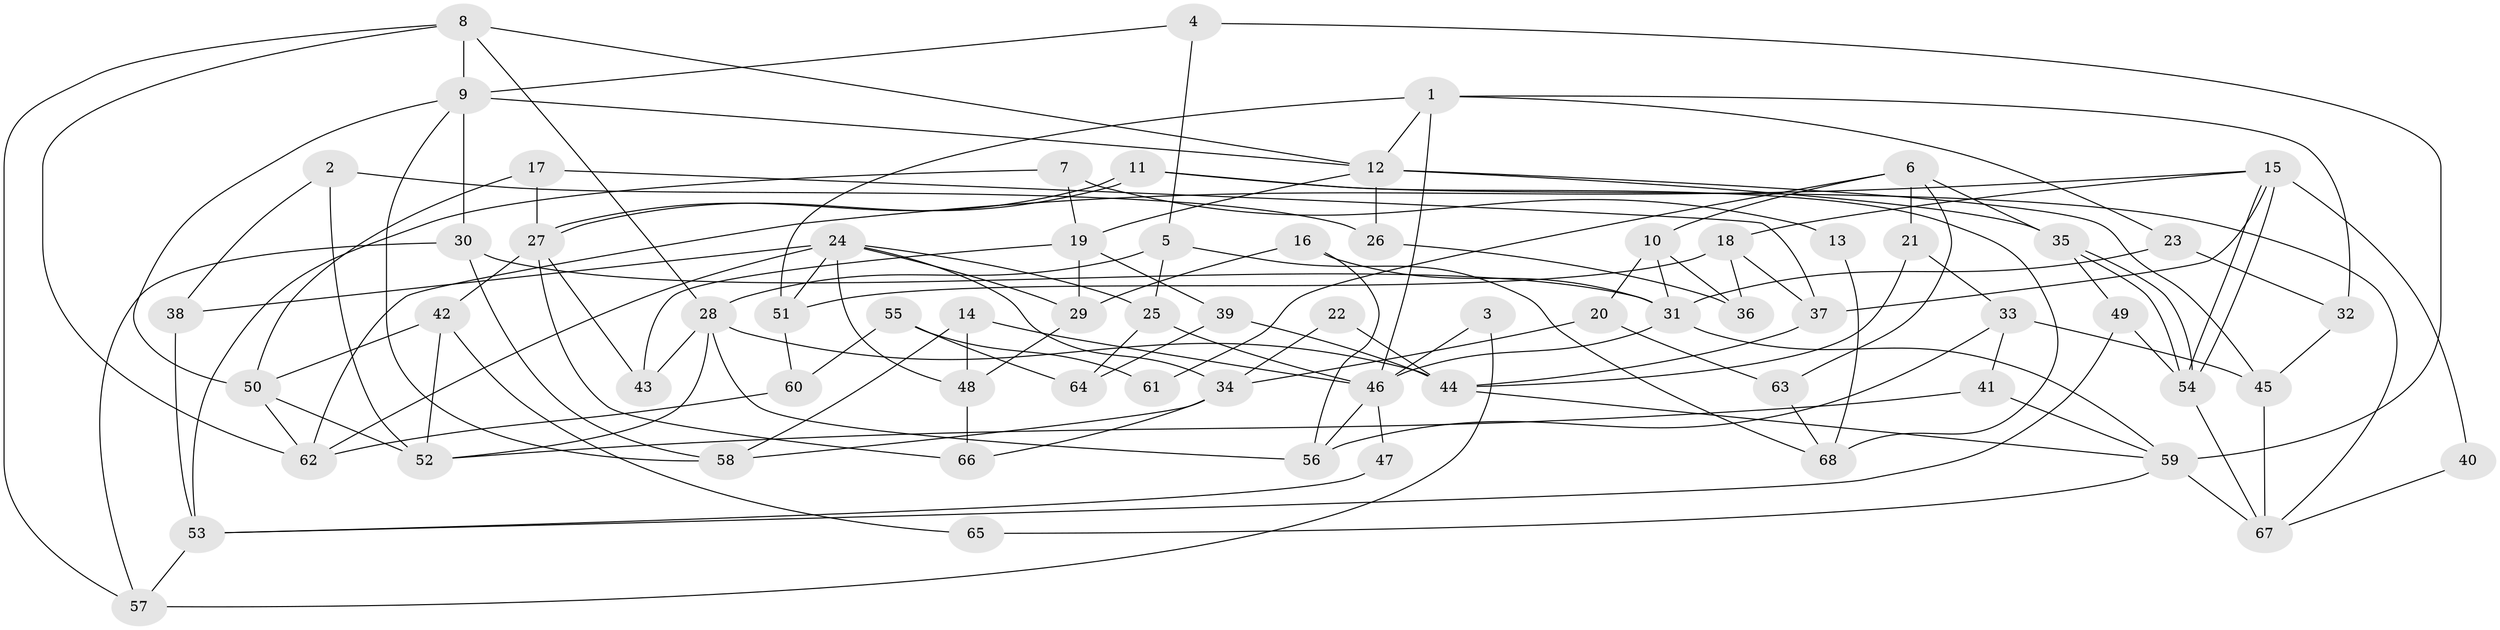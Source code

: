 // coarse degree distribution, {9: 0.024390243902439025, 3: 0.17073170731707318, 2: 0.07317073170731707, 6: 0.1951219512195122, 5: 0.21951219512195122, 10: 0.04878048780487805, 4: 0.17073170731707318, 7: 0.024390243902439025, 8: 0.07317073170731707}
// Generated by graph-tools (version 1.1) at 2025/24/03/03/25 07:24:02]
// undirected, 68 vertices, 136 edges
graph export_dot {
graph [start="1"]
  node [color=gray90,style=filled];
  1;
  2;
  3;
  4;
  5;
  6;
  7;
  8;
  9;
  10;
  11;
  12;
  13;
  14;
  15;
  16;
  17;
  18;
  19;
  20;
  21;
  22;
  23;
  24;
  25;
  26;
  27;
  28;
  29;
  30;
  31;
  32;
  33;
  34;
  35;
  36;
  37;
  38;
  39;
  40;
  41;
  42;
  43;
  44;
  45;
  46;
  47;
  48;
  49;
  50;
  51;
  52;
  53;
  54;
  55;
  56;
  57;
  58;
  59;
  60;
  61;
  62;
  63;
  64;
  65;
  66;
  67;
  68;
  1 -- 46;
  1 -- 12;
  1 -- 23;
  1 -- 32;
  1 -- 51;
  2 -- 52;
  2 -- 26;
  2 -- 38;
  3 -- 57;
  3 -- 46;
  4 -- 9;
  4 -- 5;
  4 -- 59;
  5 -- 25;
  5 -- 28;
  5 -- 68;
  6 -- 35;
  6 -- 10;
  6 -- 21;
  6 -- 61;
  6 -- 63;
  7 -- 53;
  7 -- 19;
  7 -- 13;
  8 -- 9;
  8 -- 28;
  8 -- 12;
  8 -- 57;
  8 -- 62;
  9 -- 12;
  9 -- 50;
  9 -- 30;
  9 -- 58;
  10 -- 31;
  10 -- 20;
  10 -- 36;
  11 -- 67;
  11 -- 27;
  11 -- 27;
  11 -- 68;
  12 -- 35;
  12 -- 19;
  12 -- 26;
  12 -- 45;
  13 -- 68;
  14 -- 46;
  14 -- 58;
  14 -- 48;
  15 -- 62;
  15 -- 54;
  15 -- 54;
  15 -- 18;
  15 -- 37;
  15 -- 40;
  16 -- 31;
  16 -- 29;
  16 -- 56;
  17 -- 27;
  17 -- 50;
  17 -- 37;
  18 -- 37;
  18 -- 36;
  18 -- 51;
  19 -- 29;
  19 -- 39;
  19 -- 43;
  20 -- 34;
  20 -- 63;
  21 -- 44;
  21 -- 33;
  22 -- 34;
  22 -- 44;
  23 -- 32;
  23 -- 31;
  24 -- 34;
  24 -- 51;
  24 -- 25;
  24 -- 29;
  24 -- 38;
  24 -- 48;
  24 -- 62;
  25 -- 46;
  25 -- 64;
  26 -- 36;
  27 -- 43;
  27 -- 42;
  27 -- 66;
  28 -- 44;
  28 -- 52;
  28 -- 43;
  28 -- 56;
  29 -- 48;
  30 -- 31;
  30 -- 57;
  30 -- 58;
  31 -- 59;
  31 -- 46;
  32 -- 45;
  33 -- 56;
  33 -- 41;
  33 -- 45;
  34 -- 66;
  34 -- 58;
  35 -- 49;
  35 -- 54;
  35 -- 54;
  37 -- 44;
  38 -- 53;
  39 -- 44;
  39 -- 64;
  40 -- 67;
  41 -- 59;
  41 -- 52;
  42 -- 50;
  42 -- 52;
  42 -- 65;
  44 -- 59;
  45 -- 67;
  46 -- 56;
  46 -- 47;
  47 -- 53;
  48 -- 66;
  49 -- 54;
  49 -- 53;
  50 -- 62;
  50 -- 52;
  51 -- 60;
  53 -- 57;
  54 -- 67;
  55 -- 60;
  55 -- 64;
  55 -- 61;
  59 -- 67;
  59 -- 65;
  60 -- 62;
  63 -- 68;
}
